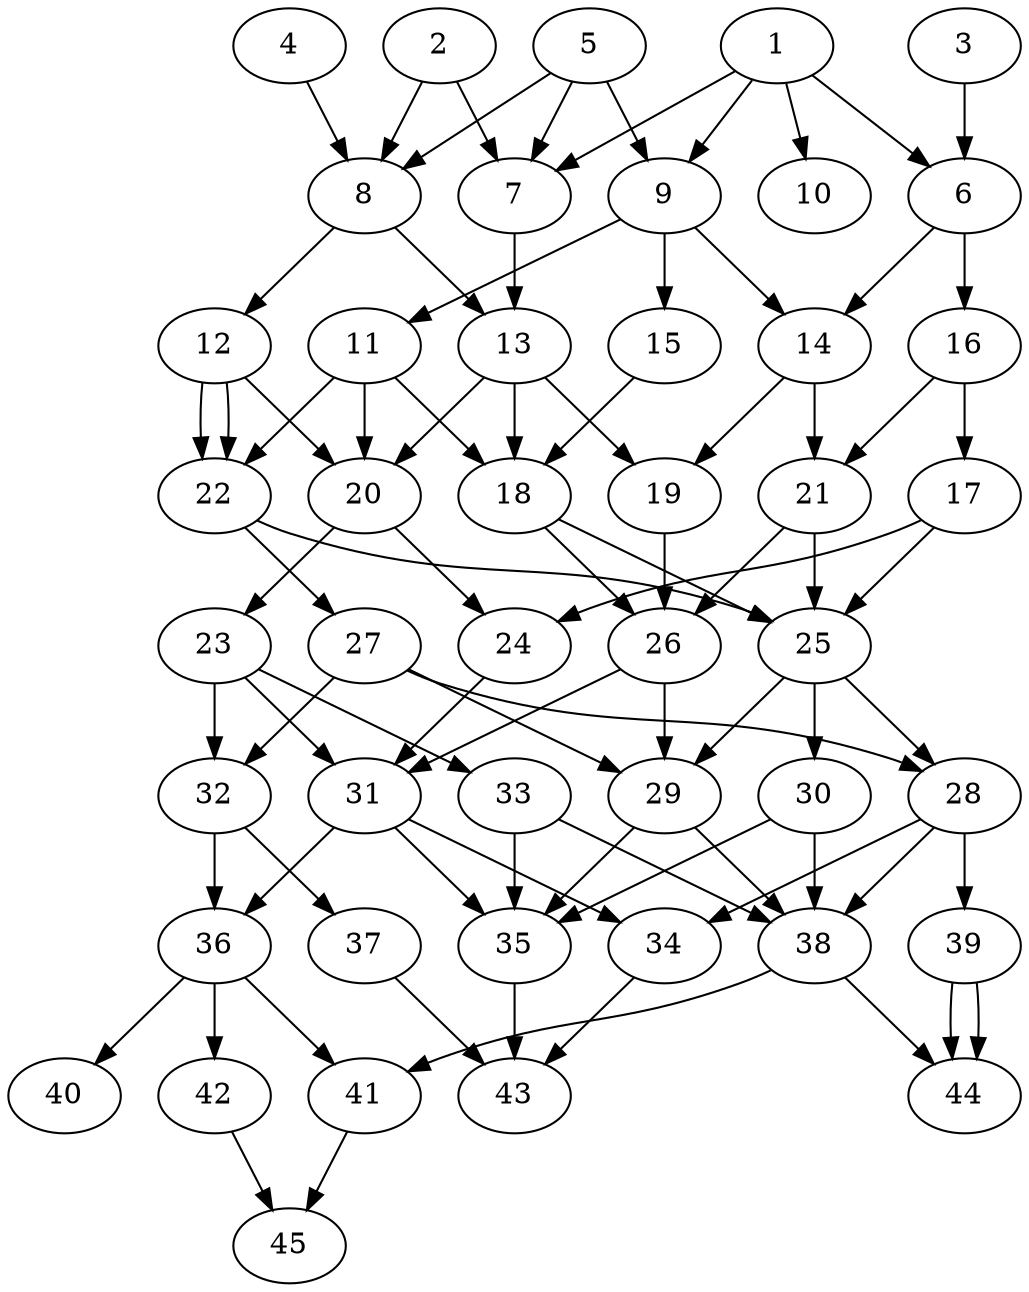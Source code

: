 // DAG automatically generated by daggen at Thu Oct  3 14:07:25 2019
// ./daggen --dot -n 45 --ccr 0.3 --fat 0.5 --regular 0.9 --density 0.6 --mindata 5242880 --maxdata 52428800 
digraph G {
  1 [size="74468693", alpha="0.05", expect_size="22340608"] 
  1 -> 6 [size ="22340608"]
  1 -> 7 [size ="22340608"]
  1 -> 9 [size ="22340608"]
  1 -> 10 [size ="22340608"]
  2 [size="103413760", alpha="0.09", expect_size="31024128"] 
  2 -> 7 [size ="31024128"]
  2 -> 8 [size ="31024128"]
  3 [size="115056640", alpha="0.02", expect_size="34516992"] 
  3 -> 6 [size ="34516992"]
  4 [size="60613973", alpha="0.11", expect_size="18184192"] 
  4 -> 8 [size ="18184192"]
  5 [size="22087680", alpha="0.01", expect_size="6626304"] 
  5 -> 7 [size ="6626304"]
  5 -> 8 [size ="6626304"]
  5 -> 9 [size ="6626304"]
  6 [size="145329493", alpha="0.04", expect_size="43598848"] 
  6 -> 14 [size ="43598848"]
  6 -> 16 [size ="43598848"]
  7 [size="149667840", alpha="0.02", expect_size="44900352"] 
  7 -> 13 [size ="44900352"]
  8 [size="21582507", alpha="0.08", expect_size="6474752"] 
  8 -> 12 [size ="6474752"]
  8 -> 13 [size ="6474752"]
  9 [size="106397013", alpha="0.14", expect_size="31919104"] 
  9 -> 11 [size ="31919104"]
  9 -> 14 [size ="31919104"]
  9 -> 15 [size ="31919104"]
  10 [size="49261227", alpha="0.00", expect_size="14778368"] 
  11 [size="40253440", alpha="0.06", expect_size="12076032"] 
  11 -> 18 [size ="12076032"]
  11 -> 20 [size ="12076032"]
  11 -> 22 [size ="12076032"]
  12 [size="80305493", alpha="0.18", expect_size="24091648"] 
  12 -> 20 [size ="24091648"]
  12 -> 22 [size ="24091648"]
  12 -> 22 [size ="24091648"]
  13 [size="148572160", alpha="0.19", expect_size="44571648"] 
  13 -> 18 [size ="44571648"]
  13 -> 19 [size ="44571648"]
  13 -> 20 [size ="44571648"]
  14 [size="162805760", alpha="0.12", expect_size="48841728"] 
  14 -> 19 [size ="48841728"]
  14 -> 21 [size ="48841728"]
  15 [size="91880107", alpha="0.16", expect_size="27564032"] 
  15 -> 18 [size ="27564032"]
  16 [size="99130027", alpha="0.08", expect_size="29739008"] 
  16 -> 17 [size ="29739008"]
  16 -> 21 [size ="29739008"]
  17 [size="130119680", alpha="0.01", expect_size="39035904"] 
  17 -> 24 [size ="39035904"]
  17 -> 25 [size ="39035904"]
  18 [size="147234133", alpha="0.18", expect_size="44170240"] 
  18 -> 25 [size ="44170240"]
  18 -> 26 [size ="44170240"]
  19 [size="49776640", alpha="0.12", expect_size="14932992"] 
  19 -> 26 [size ="14932992"]
  20 [size="163358720", alpha="0.18", expect_size="49007616"] 
  20 -> 23 [size ="49007616"]
  20 -> 24 [size ="49007616"]
  21 [size="164539733", alpha="0.10", expect_size="49361920"] 
  21 -> 25 [size ="49361920"]
  21 -> 26 [size ="49361920"]
  22 [size="53753173", alpha="0.13", expect_size="16125952"] 
  22 -> 25 [size ="16125952"]
  22 -> 27 [size ="16125952"]
  23 [size="40939520", alpha="0.09", expect_size="12281856"] 
  23 -> 31 [size ="12281856"]
  23 -> 32 [size ="12281856"]
  23 -> 33 [size ="12281856"]
  24 [size="30457173", alpha="0.10", expect_size="9137152"] 
  24 -> 31 [size ="9137152"]
  25 [size="126272853", alpha="0.12", expect_size="37881856"] 
  25 -> 28 [size ="37881856"]
  25 -> 29 [size ="37881856"]
  25 -> 30 [size ="37881856"]
  26 [size="97477973", alpha="0.10", expect_size="29243392"] 
  26 -> 29 [size ="29243392"]
  26 -> 31 [size ="29243392"]
  27 [size="162283520", alpha="0.05", expect_size="48685056"] 
  27 -> 28 [size ="48685056"]
  27 -> 29 [size ="48685056"]
  27 -> 32 [size ="48685056"]
  28 [size="167451307", alpha="0.00", expect_size="50235392"] 
  28 -> 34 [size ="50235392"]
  28 -> 38 [size ="50235392"]
  28 -> 39 [size ="50235392"]
  29 [size="153975467", alpha="0.07", expect_size="46192640"] 
  29 -> 35 [size ="46192640"]
  29 -> 38 [size ="46192640"]
  30 [size="93842773", alpha="0.18", expect_size="28152832"] 
  30 -> 35 [size ="28152832"]
  30 -> 38 [size ="28152832"]
  31 [size="74188800", alpha="0.11", expect_size="22256640"] 
  31 -> 34 [size ="22256640"]
  31 -> 35 [size ="22256640"]
  31 -> 36 [size ="22256640"]
  32 [size="152016213", alpha="0.13", expect_size="45604864"] 
  32 -> 36 [size ="45604864"]
  32 -> 37 [size ="45604864"]
  33 [size="98682880", alpha="0.11", expect_size="29604864"] 
  33 -> 35 [size ="29604864"]
  33 -> 38 [size ="29604864"]
  34 [size="169062400", alpha="0.08", expect_size="50718720"] 
  34 -> 43 [size ="50718720"]
  35 [size="91723093", alpha="0.14", expect_size="27516928"] 
  35 -> 43 [size ="27516928"]
  36 [size="28562773", alpha="0.11", expect_size="8568832"] 
  36 -> 40 [size ="8568832"]
  36 -> 41 [size ="8568832"]
  36 -> 42 [size ="8568832"]
  37 [size="107438080", alpha="0.02", expect_size="32231424"] 
  37 -> 43 [size ="32231424"]
  38 [size="145971200", alpha="0.09", expect_size="43791360"] 
  38 -> 41 [size ="43791360"]
  38 -> 44 [size ="43791360"]
  39 [size="148264960", alpha="0.01", expect_size="44479488"] 
  39 -> 44 [size ="44479488"]
  39 -> 44 [size ="44479488"]
  40 [size="45960533", alpha="0.11", expect_size="13788160"] 
  41 [size="28129280", alpha="0.20", expect_size="8438784"] 
  41 -> 45 [size ="8438784"]
  42 [size="117548373", alpha="0.13", expect_size="35264512"] 
  42 -> 45 [size ="35264512"]
  43 [size="62474240", alpha="0.10", expect_size="18742272"] 
  44 [size="151296000", alpha="0.08", expect_size="45388800"] 
  45 [size="57480533", alpha="0.20", expect_size="17244160"] 
}
